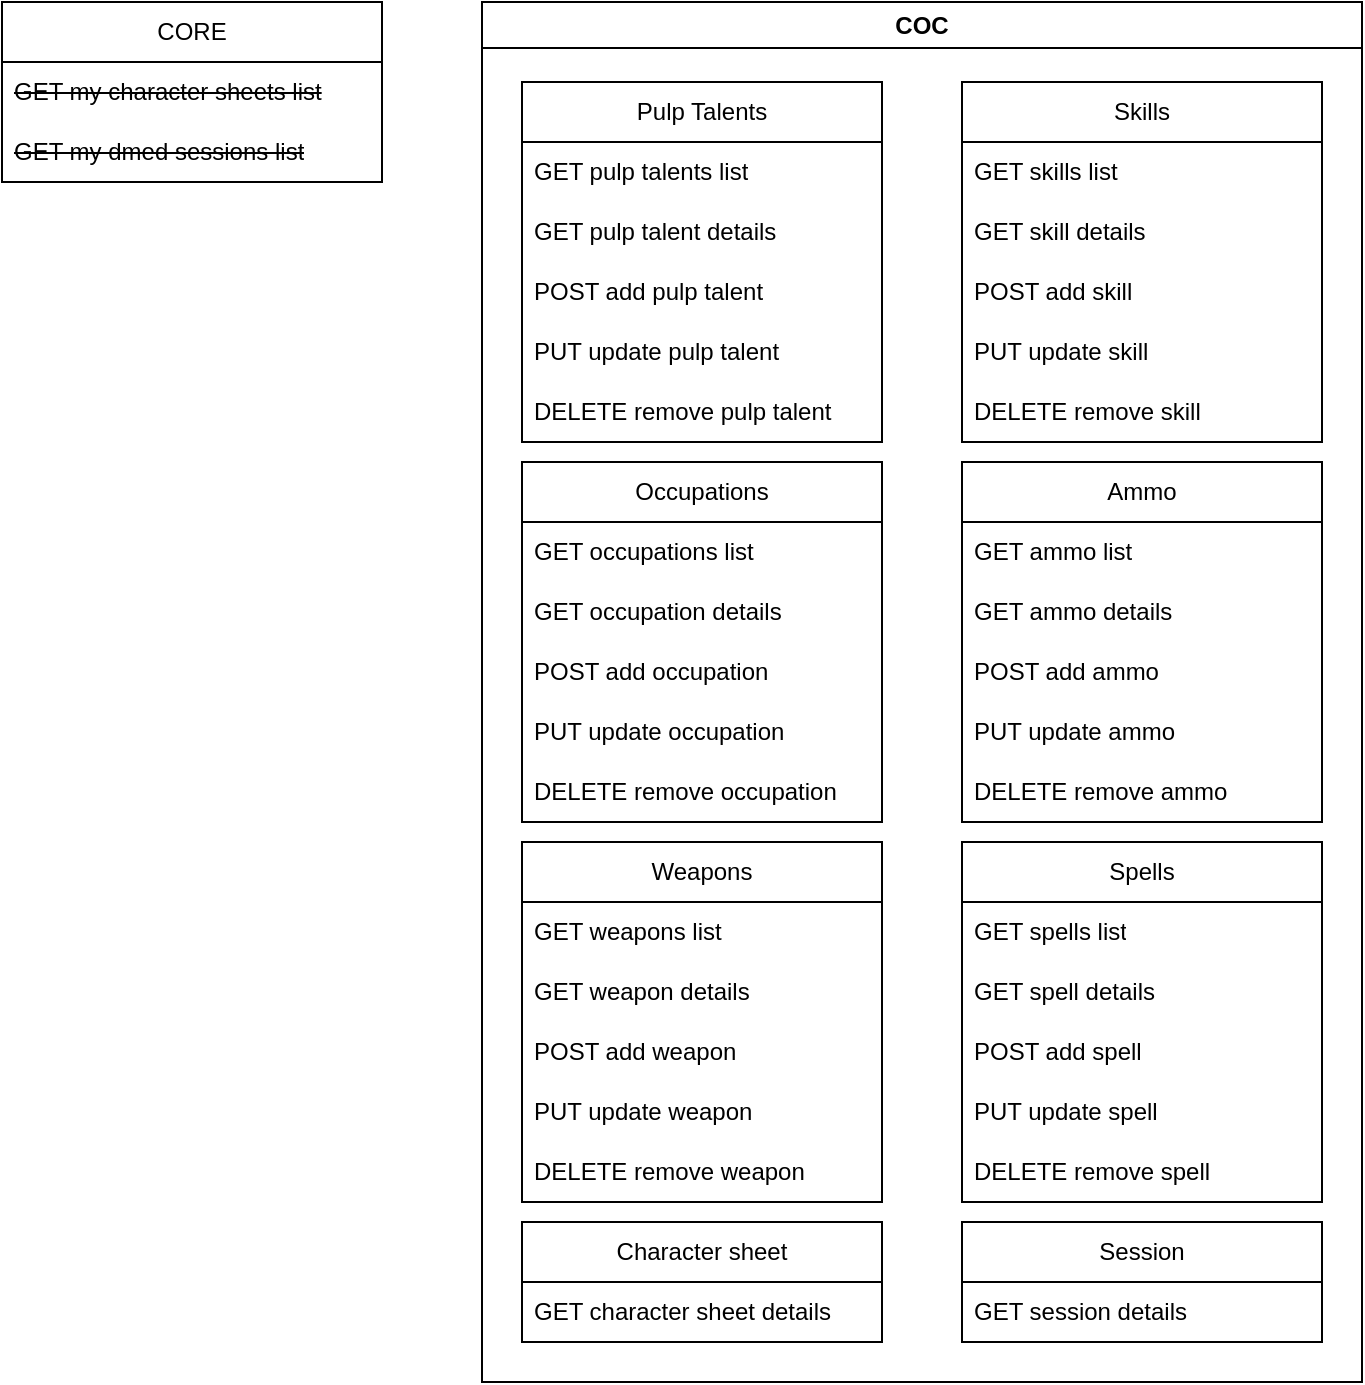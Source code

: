 <mxfile version="24.1.0" type="device">
  <diagram name="RPGTracker" id="_lR0tpp-zpg4gKvyS9J_">
    <mxGraphModel dx="1393" dy="758" grid="1" gridSize="10" guides="1" tooltips="1" connect="1" arrows="1" fold="1" page="1" pageScale="1" pageWidth="827" pageHeight="1169" math="0" shadow="0">
      <root>
        <mxCell id="0" />
        <mxCell id="1" parent="0" />
        <mxCell id="AyBrVwGHnAeqOty8Gt7K-55" value="CORE" style="swimlane;fontStyle=0;childLayout=stackLayout;horizontal=1;startSize=30;horizontalStack=0;resizeParent=1;resizeParentMax=0;resizeLast=0;collapsible=1;marginBottom=0;whiteSpace=wrap;html=1;" parent="1" vertex="1">
          <mxGeometry x="120" y="40" width="190" height="90" as="geometry" />
        </mxCell>
        <mxCell id="AyBrVwGHnAeqOty8Gt7K-56" value="&lt;strike&gt;GET my character sheets list&lt;/strike&gt;" style="text;strokeColor=none;fillColor=none;align=left;verticalAlign=middle;spacingLeft=4;spacingRight=4;overflow=hidden;points=[[0,0.5],[1,0.5]];portConstraint=eastwest;rotatable=0;whiteSpace=wrap;html=1;fontStyle=0" parent="AyBrVwGHnAeqOty8Gt7K-55" vertex="1">
          <mxGeometry y="30" width="190" height="30" as="geometry" />
        </mxCell>
        <mxCell id="AyBrVwGHnAeqOty8Gt7K-57" value="&lt;strike&gt;GET my dmed sessions list&lt;/strike&gt;" style="text;strokeColor=none;fillColor=none;align=left;verticalAlign=middle;spacingLeft=4;spacingRight=4;overflow=hidden;points=[[0,0.5],[1,0.5]];portConstraint=eastwest;rotatable=0;whiteSpace=wrap;html=1;" parent="AyBrVwGHnAeqOty8Gt7K-55" vertex="1">
          <mxGeometry y="60" width="190" height="30" as="geometry" />
        </mxCell>
        <mxCell id="AyBrVwGHnAeqOty8Gt7K-59" value="COC" style="swimlane;whiteSpace=wrap;html=1;" parent="1" vertex="1">
          <mxGeometry x="360" y="40" width="440" height="690" as="geometry" />
        </mxCell>
        <mxCell id="AyBrVwGHnAeqOty8Gt7K-60" value="Pulp Talents" style="swimlane;fontStyle=0;childLayout=stackLayout;horizontal=1;startSize=30;horizontalStack=0;resizeParent=1;resizeParentMax=0;resizeLast=0;collapsible=1;marginBottom=0;whiteSpace=wrap;html=1;" parent="AyBrVwGHnAeqOty8Gt7K-59" vertex="1">
          <mxGeometry x="20" y="40" width="180" height="180" as="geometry" />
        </mxCell>
        <mxCell id="AyBrVwGHnAeqOty8Gt7K-61" value="GET pulp talents list" style="text;strokeColor=none;fillColor=none;align=left;verticalAlign=middle;spacingLeft=4;spacingRight=4;overflow=hidden;points=[[0,0.5],[1,0.5]];portConstraint=eastwest;rotatable=0;whiteSpace=wrap;html=1;" parent="AyBrVwGHnAeqOty8Gt7K-60" vertex="1">
          <mxGeometry y="30" width="180" height="30" as="geometry" />
        </mxCell>
        <mxCell id="INoSBF6-oo-KU_ojsX3--4" value="GET pulp talent details" style="text;strokeColor=none;fillColor=none;align=left;verticalAlign=middle;spacingLeft=4;spacingRight=4;overflow=hidden;points=[[0,0.5],[1,0.5]];portConstraint=eastwest;rotatable=0;whiteSpace=wrap;html=1;" vertex="1" parent="AyBrVwGHnAeqOty8Gt7K-60">
          <mxGeometry y="60" width="180" height="30" as="geometry" />
        </mxCell>
        <mxCell id="INoSBF6-oo-KU_ojsX3--3" value="POST add pulp talent" style="text;strokeColor=none;fillColor=none;align=left;verticalAlign=middle;spacingLeft=4;spacingRight=4;overflow=hidden;points=[[0,0.5],[1,0.5]];portConstraint=eastwest;rotatable=0;whiteSpace=wrap;html=1;" vertex="1" parent="AyBrVwGHnAeqOty8Gt7K-60">
          <mxGeometry y="90" width="180" height="30" as="geometry" />
        </mxCell>
        <mxCell id="INoSBF6-oo-KU_ojsX3--5" value="PUT update pulp talent" style="text;strokeColor=none;fillColor=none;align=left;verticalAlign=middle;spacingLeft=4;spacingRight=4;overflow=hidden;points=[[0,0.5],[1,0.5]];portConstraint=eastwest;rotatable=0;whiteSpace=wrap;html=1;" vertex="1" parent="AyBrVwGHnAeqOty8Gt7K-60">
          <mxGeometry y="120" width="180" height="30" as="geometry" />
        </mxCell>
        <mxCell id="INoSBF6-oo-KU_ojsX3--6" value="DELETE remove pulp talent" style="text;strokeColor=none;fillColor=none;align=left;verticalAlign=middle;spacingLeft=4;spacingRight=4;overflow=hidden;points=[[0,0.5],[1,0.5]];portConstraint=eastwest;rotatable=0;whiteSpace=wrap;html=1;" vertex="1" parent="AyBrVwGHnAeqOty8Gt7K-60">
          <mxGeometry y="150" width="180" height="30" as="geometry" />
        </mxCell>
        <mxCell id="AyBrVwGHnAeqOty8Gt7K-64" value="Session" style="swimlane;fontStyle=0;childLayout=stackLayout;horizontal=1;startSize=30;horizontalStack=0;resizeParent=1;resizeParentMax=0;resizeLast=0;collapsible=1;marginBottom=0;whiteSpace=wrap;html=1;" parent="AyBrVwGHnAeqOty8Gt7K-59" vertex="1">
          <mxGeometry x="240" y="610" width="180" height="60" as="geometry" />
        </mxCell>
        <mxCell id="AyBrVwGHnAeqOty8Gt7K-65" value="GET session details" style="text;strokeColor=none;fillColor=none;align=left;verticalAlign=middle;spacingLeft=4;spacingRight=4;overflow=hidden;points=[[0,0.5],[1,0.5]];portConstraint=eastwest;rotatable=0;whiteSpace=wrap;html=1;" parent="AyBrVwGHnAeqOty8Gt7K-64" vertex="1">
          <mxGeometry y="30" width="180" height="30" as="geometry" />
        </mxCell>
        <mxCell id="INoSBF6-oo-KU_ojsX3--1" value="Character sheet" style="swimlane;fontStyle=0;childLayout=stackLayout;horizontal=1;startSize=30;horizontalStack=0;resizeParent=1;resizeParentMax=0;resizeLast=0;collapsible=1;marginBottom=0;whiteSpace=wrap;html=1;" vertex="1" parent="AyBrVwGHnAeqOty8Gt7K-59">
          <mxGeometry x="20" y="610" width="180" height="60" as="geometry" />
        </mxCell>
        <mxCell id="INoSBF6-oo-KU_ojsX3--2" value="GET character sheet details" style="text;strokeColor=none;fillColor=none;align=left;verticalAlign=middle;spacingLeft=4;spacingRight=4;overflow=hidden;points=[[0,0.5],[1,0.5]];portConstraint=eastwest;rotatable=0;whiteSpace=wrap;html=1;" vertex="1" parent="INoSBF6-oo-KU_ojsX3--1">
          <mxGeometry y="30" width="180" height="30" as="geometry" />
        </mxCell>
        <mxCell id="INoSBF6-oo-KU_ojsX3--7" value="Skills" style="swimlane;fontStyle=0;childLayout=stackLayout;horizontal=1;startSize=30;horizontalStack=0;resizeParent=1;resizeParentMax=0;resizeLast=0;collapsible=1;marginBottom=0;whiteSpace=wrap;html=1;" vertex="1" parent="AyBrVwGHnAeqOty8Gt7K-59">
          <mxGeometry x="240" y="40" width="180" height="180" as="geometry" />
        </mxCell>
        <mxCell id="INoSBF6-oo-KU_ojsX3--8" value="GET skills list" style="text;strokeColor=none;fillColor=none;align=left;verticalAlign=middle;spacingLeft=4;spacingRight=4;overflow=hidden;points=[[0,0.5],[1,0.5]];portConstraint=eastwest;rotatable=0;whiteSpace=wrap;html=1;" vertex="1" parent="INoSBF6-oo-KU_ojsX3--7">
          <mxGeometry y="30" width="180" height="30" as="geometry" />
        </mxCell>
        <mxCell id="INoSBF6-oo-KU_ojsX3--9" value="GET skill details" style="text;strokeColor=none;fillColor=none;align=left;verticalAlign=middle;spacingLeft=4;spacingRight=4;overflow=hidden;points=[[0,0.5],[1,0.5]];portConstraint=eastwest;rotatable=0;whiteSpace=wrap;html=1;" vertex="1" parent="INoSBF6-oo-KU_ojsX3--7">
          <mxGeometry y="60" width="180" height="30" as="geometry" />
        </mxCell>
        <mxCell id="INoSBF6-oo-KU_ojsX3--10" value="POST add skill" style="text;strokeColor=none;fillColor=none;align=left;verticalAlign=middle;spacingLeft=4;spacingRight=4;overflow=hidden;points=[[0,0.5],[1,0.5]];portConstraint=eastwest;rotatable=0;whiteSpace=wrap;html=1;" vertex="1" parent="INoSBF6-oo-KU_ojsX3--7">
          <mxGeometry y="90" width="180" height="30" as="geometry" />
        </mxCell>
        <mxCell id="INoSBF6-oo-KU_ojsX3--11" value="PUT update skill" style="text;strokeColor=none;fillColor=none;align=left;verticalAlign=middle;spacingLeft=4;spacingRight=4;overflow=hidden;points=[[0,0.5],[1,0.5]];portConstraint=eastwest;rotatable=0;whiteSpace=wrap;html=1;" vertex="1" parent="INoSBF6-oo-KU_ojsX3--7">
          <mxGeometry y="120" width="180" height="30" as="geometry" />
        </mxCell>
        <mxCell id="INoSBF6-oo-KU_ojsX3--12" value="DELETE remove skill" style="text;strokeColor=none;fillColor=none;align=left;verticalAlign=middle;spacingLeft=4;spacingRight=4;overflow=hidden;points=[[0,0.5],[1,0.5]];portConstraint=eastwest;rotatable=0;whiteSpace=wrap;html=1;" vertex="1" parent="INoSBF6-oo-KU_ojsX3--7">
          <mxGeometry y="150" width="180" height="30" as="geometry" />
        </mxCell>
        <mxCell id="INoSBF6-oo-KU_ojsX3--13" value="Occupations" style="swimlane;fontStyle=0;childLayout=stackLayout;horizontal=1;startSize=30;horizontalStack=0;resizeParent=1;resizeParentMax=0;resizeLast=0;collapsible=1;marginBottom=0;whiteSpace=wrap;html=1;" vertex="1" parent="AyBrVwGHnAeqOty8Gt7K-59">
          <mxGeometry x="20" y="230" width="180" height="180" as="geometry" />
        </mxCell>
        <mxCell id="INoSBF6-oo-KU_ojsX3--14" value="GET occupations list" style="text;strokeColor=none;fillColor=none;align=left;verticalAlign=middle;spacingLeft=4;spacingRight=4;overflow=hidden;points=[[0,0.5],[1,0.5]];portConstraint=eastwest;rotatable=0;whiteSpace=wrap;html=1;" vertex="1" parent="INoSBF6-oo-KU_ojsX3--13">
          <mxGeometry y="30" width="180" height="30" as="geometry" />
        </mxCell>
        <mxCell id="INoSBF6-oo-KU_ojsX3--15" value="GET occupation details" style="text;strokeColor=none;fillColor=none;align=left;verticalAlign=middle;spacingLeft=4;spacingRight=4;overflow=hidden;points=[[0,0.5],[1,0.5]];portConstraint=eastwest;rotatable=0;whiteSpace=wrap;html=1;" vertex="1" parent="INoSBF6-oo-KU_ojsX3--13">
          <mxGeometry y="60" width="180" height="30" as="geometry" />
        </mxCell>
        <mxCell id="INoSBF6-oo-KU_ojsX3--16" value="POST add occupation" style="text;strokeColor=none;fillColor=none;align=left;verticalAlign=middle;spacingLeft=4;spacingRight=4;overflow=hidden;points=[[0,0.5],[1,0.5]];portConstraint=eastwest;rotatable=0;whiteSpace=wrap;html=1;" vertex="1" parent="INoSBF6-oo-KU_ojsX3--13">
          <mxGeometry y="90" width="180" height="30" as="geometry" />
        </mxCell>
        <mxCell id="INoSBF6-oo-KU_ojsX3--17" value="PUT update occupation" style="text;strokeColor=none;fillColor=none;align=left;verticalAlign=middle;spacingLeft=4;spacingRight=4;overflow=hidden;points=[[0,0.5],[1,0.5]];portConstraint=eastwest;rotatable=0;whiteSpace=wrap;html=1;" vertex="1" parent="INoSBF6-oo-KU_ojsX3--13">
          <mxGeometry y="120" width="180" height="30" as="geometry" />
        </mxCell>
        <mxCell id="INoSBF6-oo-KU_ojsX3--18" value="DELETE remove occupation" style="text;strokeColor=none;fillColor=none;align=left;verticalAlign=middle;spacingLeft=4;spacingRight=4;overflow=hidden;points=[[0,0.5],[1,0.5]];portConstraint=eastwest;rotatable=0;whiteSpace=wrap;html=1;" vertex="1" parent="INoSBF6-oo-KU_ojsX3--13">
          <mxGeometry y="150" width="180" height="30" as="geometry" />
        </mxCell>
        <mxCell id="INoSBF6-oo-KU_ojsX3--25" value="Weapons" style="swimlane;fontStyle=0;childLayout=stackLayout;horizontal=1;startSize=30;horizontalStack=0;resizeParent=1;resizeParentMax=0;resizeLast=0;collapsible=1;marginBottom=0;whiteSpace=wrap;html=1;" vertex="1" parent="AyBrVwGHnAeqOty8Gt7K-59">
          <mxGeometry x="20" y="420" width="180" height="180" as="geometry" />
        </mxCell>
        <mxCell id="INoSBF6-oo-KU_ojsX3--26" value="GET weapons list" style="text;strokeColor=none;fillColor=none;align=left;verticalAlign=middle;spacingLeft=4;spacingRight=4;overflow=hidden;points=[[0,0.5],[1,0.5]];portConstraint=eastwest;rotatable=0;whiteSpace=wrap;html=1;" vertex="1" parent="INoSBF6-oo-KU_ojsX3--25">
          <mxGeometry y="30" width="180" height="30" as="geometry" />
        </mxCell>
        <mxCell id="INoSBF6-oo-KU_ojsX3--27" value="GET weapon details" style="text;strokeColor=none;fillColor=none;align=left;verticalAlign=middle;spacingLeft=4;spacingRight=4;overflow=hidden;points=[[0,0.5],[1,0.5]];portConstraint=eastwest;rotatable=0;whiteSpace=wrap;html=1;" vertex="1" parent="INoSBF6-oo-KU_ojsX3--25">
          <mxGeometry y="60" width="180" height="30" as="geometry" />
        </mxCell>
        <mxCell id="INoSBF6-oo-KU_ojsX3--28" value="POST add weapon" style="text;strokeColor=none;fillColor=none;align=left;verticalAlign=middle;spacingLeft=4;spacingRight=4;overflow=hidden;points=[[0,0.5],[1,0.5]];portConstraint=eastwest;rotatable=0;whiteSpace=wrap;html=1;" vertex="1" parent="INoSBF6-oo-KU_ojsX3--25">
          <mxGeometry y="90" width="180" height="30" as="geometry" />
        </mxCell>
        <mxCell id="INoSBF6-oo-KU_ojsX3--29" value="PUT update weapon" style="text;strokeColor=none;fillColor=none;align=left;verticalAlign=middle;spacingLeft=4;spacingRight=4;overflow=hidden;points=[[0,0.5],[1,0.5]];portConstraint=eastwest;rotatable=0;whiteSpace=wrap;html=1;" vertex="1" parent="INoSBF6-oo-KU_ojsX3--25">
          <mxGeometry y="120" width="180" height="30" as="geometry" />
        </mxCell>
        <mxCell id="INoSBF6-oo-KU_ojsX3--30" value="DELETE remove weapon" style="text;strokeColor=none;fillColor=none;align=left;verticalAlign=middle;spacingLeft=4;spacingRight=4;overflow=hidden;points=[[0,0.5],[1,0.5]];portConstraint=eastwest;rotatable=0;whiteSpace=wrap;html=1;" vertex="1" parent="INoSBF6-oo-KU_ojsX3--25">
          <mxGeometry y="150" width="180" height="30" as="geometry" />
        </mxCell>
        <mxCell id="INoSBF6-oo-KU_ojsX3--31" value="Spells" style="swimlane;fontStyle=0;childLayout=stackLayout;horizontal=1;startSize=30;horizontalStack=0;resizeParent=1;resizeParentMax=0;resizeLast=0;collapsible=1;marginBottom=0;whiteSpace=wrap;html=1;" vertex="1" parent="AyBrVwGHnAeqOty8Gt7K-59">
          <mxGeometry x="240" y="420" width="180" height="180" as="geometry" />
        </mxCell>
        <mxCell id="INoSBF6-oo-KU_ojsX3--32" value="GET spells list" style="text;strokeColor=none;fillColor=none;align=left;verticalAlign=middle;spacingLeft=4;spacingRight=4;overflow=hidden;points=[[0,0.5],[1,0.5]];portConstraint=eastwest;rotatable=0;whiteSpace=wrap;html=1;" vertex="1" parent="INoSBF6-oo-KU_ojsX3--31">
          <mxGeometry y="30" width="180" height="30" as="geometry" />
        </mxCell>
        <mxCell id="INoSBF6-oo-KU_ojsX3--33" value="GET spell details" style="text;strokeColor=none;fillColor=none;align=left;verticalAlign=middle;spacingLeft=4;spacingRight=4;overflow=hidden;points=[[0,0.5],[1,0.5]];portConstraint=eastwest;rotatable=0;whiteSpace=wrap;html=1;" vertex="1" parent="INoSBF6-oo-KU_ojsX3--31">
          <mxGeometry y="60" width="180" height="30" as="geometry" />
        </mxCell>
        <mxCell id="INoSBF6-oo-KU_ojsX3--34" value="POST add spell" style="text;strokeColor=none;fillColor=none;align=left;verticalAlign=middle;spacingLeft=4;spacingRight=4;overflow=hidden;points=[[0,0.5],[1,0.5]];portConstraint=eastwest;rotatable=0;whiteSpace=wrap;html=1;" vertex="1" parent="INoSBF6-oo-KU_ojsX3--31">
          <mxGeometry y="90" width="180" height="30" as="geometry" />
        </mxCell>
        <mxCell id="INoSBF6-oo-KU_ojsX3--35" value="PUT update spell" style="text;strokeColor=none;fillColor=none;align=left;verticalAlign=middle;spacingLeft=4;spacingRight=4;overflow=hidden;points=[[0,0.5],[1,0.5]];portConstraint=eastwest;rotatable=0;whiteSpace=wrap;html=1;" vertex="1" parent="INoSBF6-oo-KU_ojsX3--31">
          <mxGeometry y="120" width="180" height="30" as="geometry" />
        </mxCell>
        <mxCell id="INoSBF6-oo-KU_ojsX3--36" value="DELETE remove spell" style="text;strokeColor=none;fillColor=none;align=left;verticalAlign=middle;spacingLeft=4;spacingRight=4;overflow=hidden;points=[[0,0.5],[1,0.5]];portConstraint=eastwest;rotatable=0;whiteSpace=wrap;html=1;" vertex="1" parent="INoSBF6-oo-KU_ojsX3--31">
          <mxGeometry y="150" width="180" height="30" as="geometry" />
        </mxCell>
        <mxCell id="INoSBF6-oo-KU_ojsX3--19" value="Ammo" style="swimlane;fontStyle=0;childLayout=stackLayout;horizontal=1;startSize=30;horizontalStack=0;resizeParent=1;resizeParentMax=0;resizeLast=0;collapsible=1;marginBottom=0;whiteSpace=wrap;html=1;" vertex="1" parent="1">
          <mxGeometry x="600" y="270" width="180" height="180" as="geometry" />
        </mxCell>
        <mxCell id="INoSBF6-oo-KU_ojsX3--20" value="GET ammo list" style="text;strokeColor=none;fillColor=none;align=left;verticalAlign=middle;spacingLeft=4;spacingRight=4;overflow=hidden;points=[[0,0.5],[1,0.5]];portConstraint=eastwest;rotatable=0;whiteSpace=wrap;html=1;" vertex="1" parent="INoSBF6-oo-KU_ojsX3--19">
          <mxGeometry y="30" width="180" height="30" as="geometry" />
        </mxCell>
        <mxCell id="INoSBF6-oo-KU_ojsX3--21" value="GET ammo details" style="text;strokeColor=none;fillColor=none;align=left;verticalAlign=middle;spacingLeft=4;spacingRight=4;overflow=hidden;points=[[0,0.5],[1,0.5]];portConstraint=eastwest;rotatable=0;whiteSpace=wrap;html=1;" vertex="1" parent="INoSBF6-oo-KU_ojsX3--19">
          <mxGeometry y="60" width="180" height="30" as="geometry" />
        </mxCell>
        <mxCell id="INoSBF6-oo-KU_ojsX3--22" value="POST add ammo" style="text;strokeColor=none;fillColor=none;align=left;verticalAlign=middle;spacingLeft=4;spacingRight=4;overflow=hidden;points=[[0,0.5],[1,0.5]];portConstraint=eastwest;rotatable=0;whiteSpace=wrap;html=1;" vertex="1" parent="INoSBF6-oo-KU_ojsX3--19">
          <mxGeometry y="90" width="180" height="30" as="geometry" />
        </mxCell>
        <mxCell id="INoSBF6-oo-KU_ojsX3--23" value="PUT update ammo" style="text;strokeColor=none;fillColor=none;align=left;verticalAlign=middle;spacingLeft=4;spacingRight=4;overflow=hidden;points=[[0,0.5],[1,0.5]];portConstraint=eastwest;rotatable=0;whiteSpace=wrap;html=1;" vertex="1" parent="INoSBF6-oo-KU_ojsX3--19">
          <mxGeometry y="120" width="180" height="30" as="geometry" />
        </mxCell>
        <mxCell id="INoSBF6-oo-KU_ojsX3--24" value="DELETE remove ammo" style="text;strokeColor=none;fillColor=none;align=left;verticalAlign=middle;spacingLeft=4;spacingRight=4;overflow=hidden;points=[[0,0.5],[1,0.5]];portConstraint=eastwest;rotatable=0;whiteSpace=wrap;html=1;" vertex="1" parent="INoSBF6-oo-KU_ojsX3--19">
          <mxGeometry y="150" width="180" height="30" as="geometry" />
        </mxCell>
      </root>
    </mxGraphModel>
  </diagram>
</mxfile>
